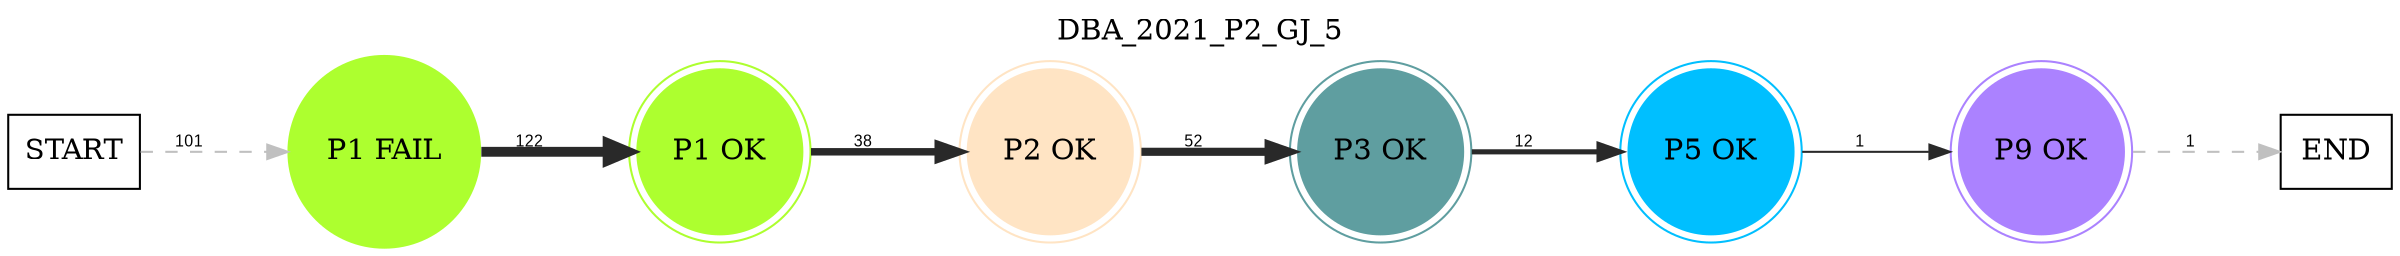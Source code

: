 digraph DBA_2021_P2_GJ_5 {
	labelloc="t";
	label=DBA_2021_P2_GJ_5;
	dpi = 150
	size="16,11!";
	margin = 0;
layout=circo;
"START" [shape=box, fillcolor=white, style=filled, color=black]
"P1 FAIL" [shape=circle, color=greenyellow, style=filled]
"P1 OK" [shape=circle, color=greenyellow, peripheries=2, style=filled]
"P2 OK" [shape=circle, color=bisque, peripheries=2, style=filled]
"P3 OK" [shape=circle, color=cadetblue, peripheries=2, style=filled]
"P5 OK" [shape=circle, color=deepskyblue, peripheries=2, style=filled]
"P9 OK" [shape=circle, color=mediumpurple1, peripheries=2, style=filled]
"END" [shape=box, fillcolor=white, style=filled, color=black]
"START" -> "P1 FAIL" [ style = dashed color=grey label ="101" labelfloat=false fontname="Arial" fontsize=8]

"P1 FAIL" -> "P1 OK" [ color=grey16 penwidth = "4.80402104473326"label ="122" labelfloat=false fontname="Arial" fontsize=8]

"P1 OK" -> "P2 OK" [ color=grey16 penwidth = "3.63758615972639"label ="38" labelfloat=false fontname="Arial" fontsize=8]

"P2 OK" -> "P3 OK" [ color=grey16 penwidth = "3.95124371858143"label ="52" labelfloat=false fontname="Arial" fontsize=8]

"P3 OK" -> "P5 OK" [ color=grey16 penwidth = "2.484906649788"label ="12" labelfloat=false fontname="Arial" fontsize=8]

"P5 OK" -> "P9 OK" [ color=grey16 penwidth = "1"label ="1" labelfloat=false fontname="Arial" fontsize=8]

"P9 OK" -> "END" [ style = dashed color=grey label ="1" labelfloat=false fontname="Arial" fontsize=8]

}
